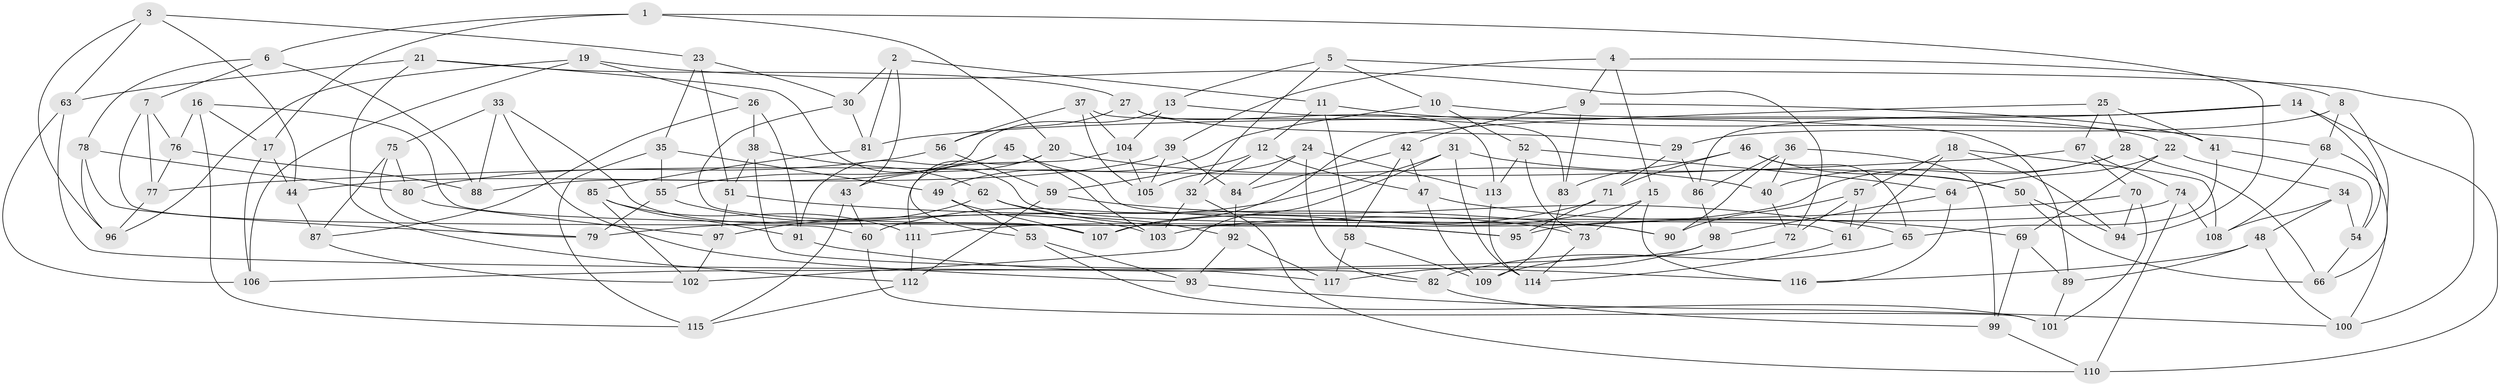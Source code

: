 // Generated by graph-tools (version 1.1) at 2025/11/02/27/25 16:11:46]
// undirected, 117 vertices, 234 edges
graph export_dot {
graph [start="1"]
  node [color=gray90,style=filled];
  1;
  2;
  3;
  4;
  5;
  6;
  7;
  8;
  9;
  10;
  11;
  12;
  13;
  14;
  15;
  16;
  17;
  18;
  19;
  20;
  21;
  22;
  23;
  24;
  25;
  26;
  27;
  28;
  29;
  30;
  31;
  32;
  33;
  34;
  35;
  36;
  37;
  38;
  39;
  40;
  41;
  42;
  43;
  44;
  45;
  46;
  47;
  48;
  49;
  50;
  51;
  52;
  53;
  54;
  55;
  56;
  57;
  58;
  59;
  60;
  61;
  62;
  63;
  64;
  65;
  66;
  67;
  68;
  69;
  70;
  71;
  72;
  73;
  74;
  75;
  76;
  77;
  78;
  79;
  80;
  81;
  82;
  83;
  84;
  85;
  86;
  87;
  88;
  89;
  90;
  91;
  92;
  93;
  94;
  95;
  96;
  97;
  98;
  99;
  100;
  101;
  102;
  103;
  104;
  105;
  106;
  107;
  108;
  109;
  110;
  111;
  112;
  113;
  114;
  115;
  116;
  117;
  1 -- 94;
  1 -- 17;
  1 -- 20;
  1 -- 6;
  2 -- 11;
  2 -- 43;
  2 -- 30;
  2 -- 81;
  3 -- 96;
  3 -- 23;
  3 -- 63;
  3 -- 44;
  4 -- 15;
  4 -- 39;
  4 -- 8;
  4 -- 9;
  5 -- 100;
  5 -- 10;
  5 -- 32;
  5 -- 13;
  6 -- 88;
  6 -- 78;
  6 -- 7;
  7 -- 60;
  7 -- 77;
  7 -- 76;
  8 -- 68;
  8 -- 66;
  8 -- 29;
  9 -- 41;
  9 -- 42;
  9 -- 83;
  10 -- 22;
  10 -- 52;
  10 -- 49;
  11 -- 58;
  11 -- 12;
  11 -- 68;
  12 -- 47;
  12 -- 59;
  12 -- 32;
  13 -- 89;
  13 -- 104;
  13 -- 88;
  14 -- 54;
  14 -- 81;
  14 -- 110;
  14 -- 86;
  15 -- 103;
  15 -- 116;
  15 -- 73;
  16 -- 95;
  16 -- 76;
  16 -- 115;
  16 -- 17;
  17 -- 44;
  17 -- 106;
  18 -- 94;
  18 -- 57;
  18 -- 108;
  18 -- 61;
  19 -- 96;
  19 -- 26;
  19 -- 72;
  19 -- 106;
  20 -- 53;
  20 -- 43;
  20 -- 40;
  21 -- 27;
  21 -- 63;
  21 -- 112;
  21 -- 61;
  22 -- 34;
  22 -- 69;
  22 -- 64;
  23 -- 51;
  23 -- 30;
  23 -- 35;
  24 -- 113;
  24 -- 84;
  24 -- 82;
  24 -- 105;
  25 -- 41;
  25 -- 107;
  25 -- 67;
  25 -- 28;
  26 -- 87;
  26 -- 38;
  26 -- 91;
  27 -- 113;
  27 -- 56;
  27 -- 29;
  28 -- 111;
  28 -- 66;
  28 -- 40;
  29 -- 71;
  29 -- 86;
  30 -- 95;
  30 -- 81;
  31 -- 102;
  31 -- 114;
  31 -- 50;
  31 -- 60;
  32 -- 110;
  32 -- 103;
  33 -- 75;
  33 -- 88;
  33 -- 93;
  33 -- 107;
  34 -- 54;
  34 -- 48;
  34 -- 108;
  35 -- 49;
  35 -- 115;
  35 -- 55;
  36 -- 86;
  36 -- 40;
  36 -- 99;
  36 -- 90;
  37 -- 105;
  37 -- 83;
  37 -- 56;
  37 -- 104;
  38 -- 82;
  38 -- 51;
  38 -- 62;
  39 -- 84;
  39 -- 105;
  39 -- 44;
  40 -- 72;
  41 -- 65;
  41 -- 54;
  42 -- 58;
  42 -- 84;
  42 -- 47;
  43 -- 60;
  43 -- 115;
  44 -- 87;
  45 -- 91;
  45 -- 103;
  45 -- 55;
  45 -- 90;
  46 -- 50;
  46 -- 83;
  46 -- 65;
  46 -- 71;
  47 -- 69;
  47 -- 109;
  48 -- 100;
  48 -- 89;
  48 -- 116;
  49 -- 107;
  49 -- 53;
  50 -- 66;
  50 -- 94;
  51 -- 90;
  51 -- 97;
  52 -- 64;
  52 -- 73;
  52 -- 113;
  53 -- 93;
  53 -- 101;
  54 -- 66;
  55 -- 103;
  55 -- 79;
  56 -- 59;
  56 -- 80;
  57 -- 61;
  57 -- 72;
  57 -- 90;
  58 -- 109;
  58 -- 117;
  59 -- 65;
  59 -- 112;
  60 -- 101;
  61 -- 114;
  62 -- 92;
  62 -- 97;
  62 -- 73;
  63 -- 106;
  63 -- 117;
  64 -- 116;
  64 -- 98;
  65 -- 82;
  67 -- 74;
  67 -- 70;
  67 -- 77;
  68 -- 108;
  68 -- 100;
  69 -- 99;
  69 -- 89;
  70 -- 79;
  70 -- 101;
  70 -- 94;
  71 -- 107;
  71 -- 95;
  72 -- 109;
  73 -- 114;
  74 -- 95;
  74 -- 110;
  74 -- 108;
  75 -- 80;
  75 -- 79;
  75 -- 87;
  76 -- 77;
  76 -- 88;
  77 -- 96;
  78 -- 79;
  78 -- 80;
  78 -- 96;
  80 -- 97;
  81 -- 85;
  82 -- 99;
  83 -- 109;
  84 -- 92;
  85 -- 111;
  85 -- 91;
  85 -- 102;
  86 -- 98;
  87 -- 102;
  89 -- 101;
  91 -- 116;
  92 -- 117;
  92 -- 93;
  93 -- 100;
  97 -- 102;
  98 -- 106;
  98 -- 117;
  99 -- 110;
  104 -- 111;
  104 -- 105;
  111 -- 112;
  112 -- 115;
  113 -- 114;
}
